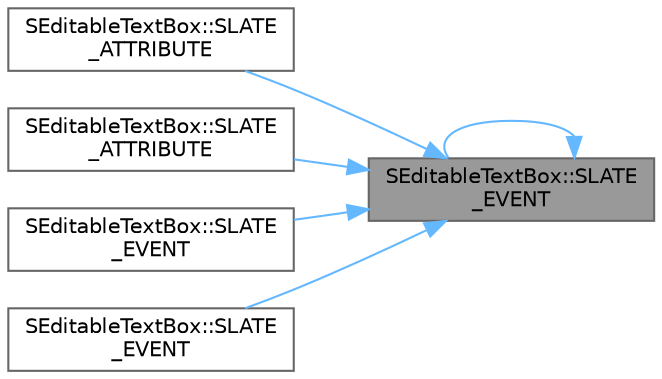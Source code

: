 digraph "SEditableTextBox::SLATE_EVENT"
{
 // INTERACTIVE_SVG=YES
 // LATEX_PDF_SIZE
  bgcolor="transparent";
  edge [fontname=Helvetica,fontsize=10,labelfontname=Helvetica,labelfontsize=10];
  node [fontname=Helvetica,fontsize=10,shape=box,height=0.2,width=0.4];
  rankdir="RL";
  Node1 [id="Node000001",label="SEditableTextBox::SLATE\l_EVENT",height=0.2,width=0.4,color="gray40", fillcolor="grey60", style="filled", fontcolor="black",tooltip="Menu extender for the right-click context menu."];
  Node1 -> Node2 [id="edge1_Node000001_Node000002",dir="back",color="steelblue1",style="solid",tooltip=" "];
  Node2 [id="Node000002",label="SEditableTextBox::SLATE\l_ATTRIBUTE",height=0.2,width=0.4,color="grey40", fillcolor="white", style="filled",URL="$d5/d53/classSEditableTextBox.html#aaeae44cf838f20f7dd71bec4d19fb213",tooltip="Whether the context menu can be opened."];
  Node1 -> Node3 [id="edge2_Node000001_Node000003",dir="back",color="steelblue1",style="solid",tooltip=" "];
  Node3 [id="Node000003",label="SEditableTextBox::SLATE\l_ATTRIBUTE",height=0.2,width=0.4,color="grey40", fillcolor="white", style="filled",URL="$d5/d53/classSEditableTextBox.html#af025438c8f44f60ff68004290d4bfed6",tooltip="Whether to select word on mouse double click on the widget."];
  Node1 -> Node1 [id="edge3_Node000001_Node000001",dir="back",color="steelblue1",style="solid",tooltip=" "];
  Node1 -> Node4 [id="edge4_Node000001_Node000004",dir="back",color="steelblue1",style="solid",tooltip=" "];
  Node4 [id="Node000004",label="SEditableTextBox::SLATE\l_EVENT",height=0.2,width=0.4,color="grey40", fillcolor="white", style="filled",URL="$d5/d53/classSEditableTextBox.html#a58c80179f6282d98dd62b882258f5c8f",tooltip="Callback delegate to have first chance handling of the OnKeyDown event."];
  Node1 -> Node5 [id="edge5_Node000001_Node000005",dir="back",color="steelblue1",style="solid",tooltip=" "];
  Node5 [id="Node000005",label="SEditableTextBox::SLATE\l_EVENT",height=0.2,width=0.4,color="grey40", fillcolor="white", style="filled",URL="$d5/d53/classSEditableTextBox.html#a00a2360ed2680a04783b674e5de7111a",tooltip="Called whenever the text is committed."];
}
